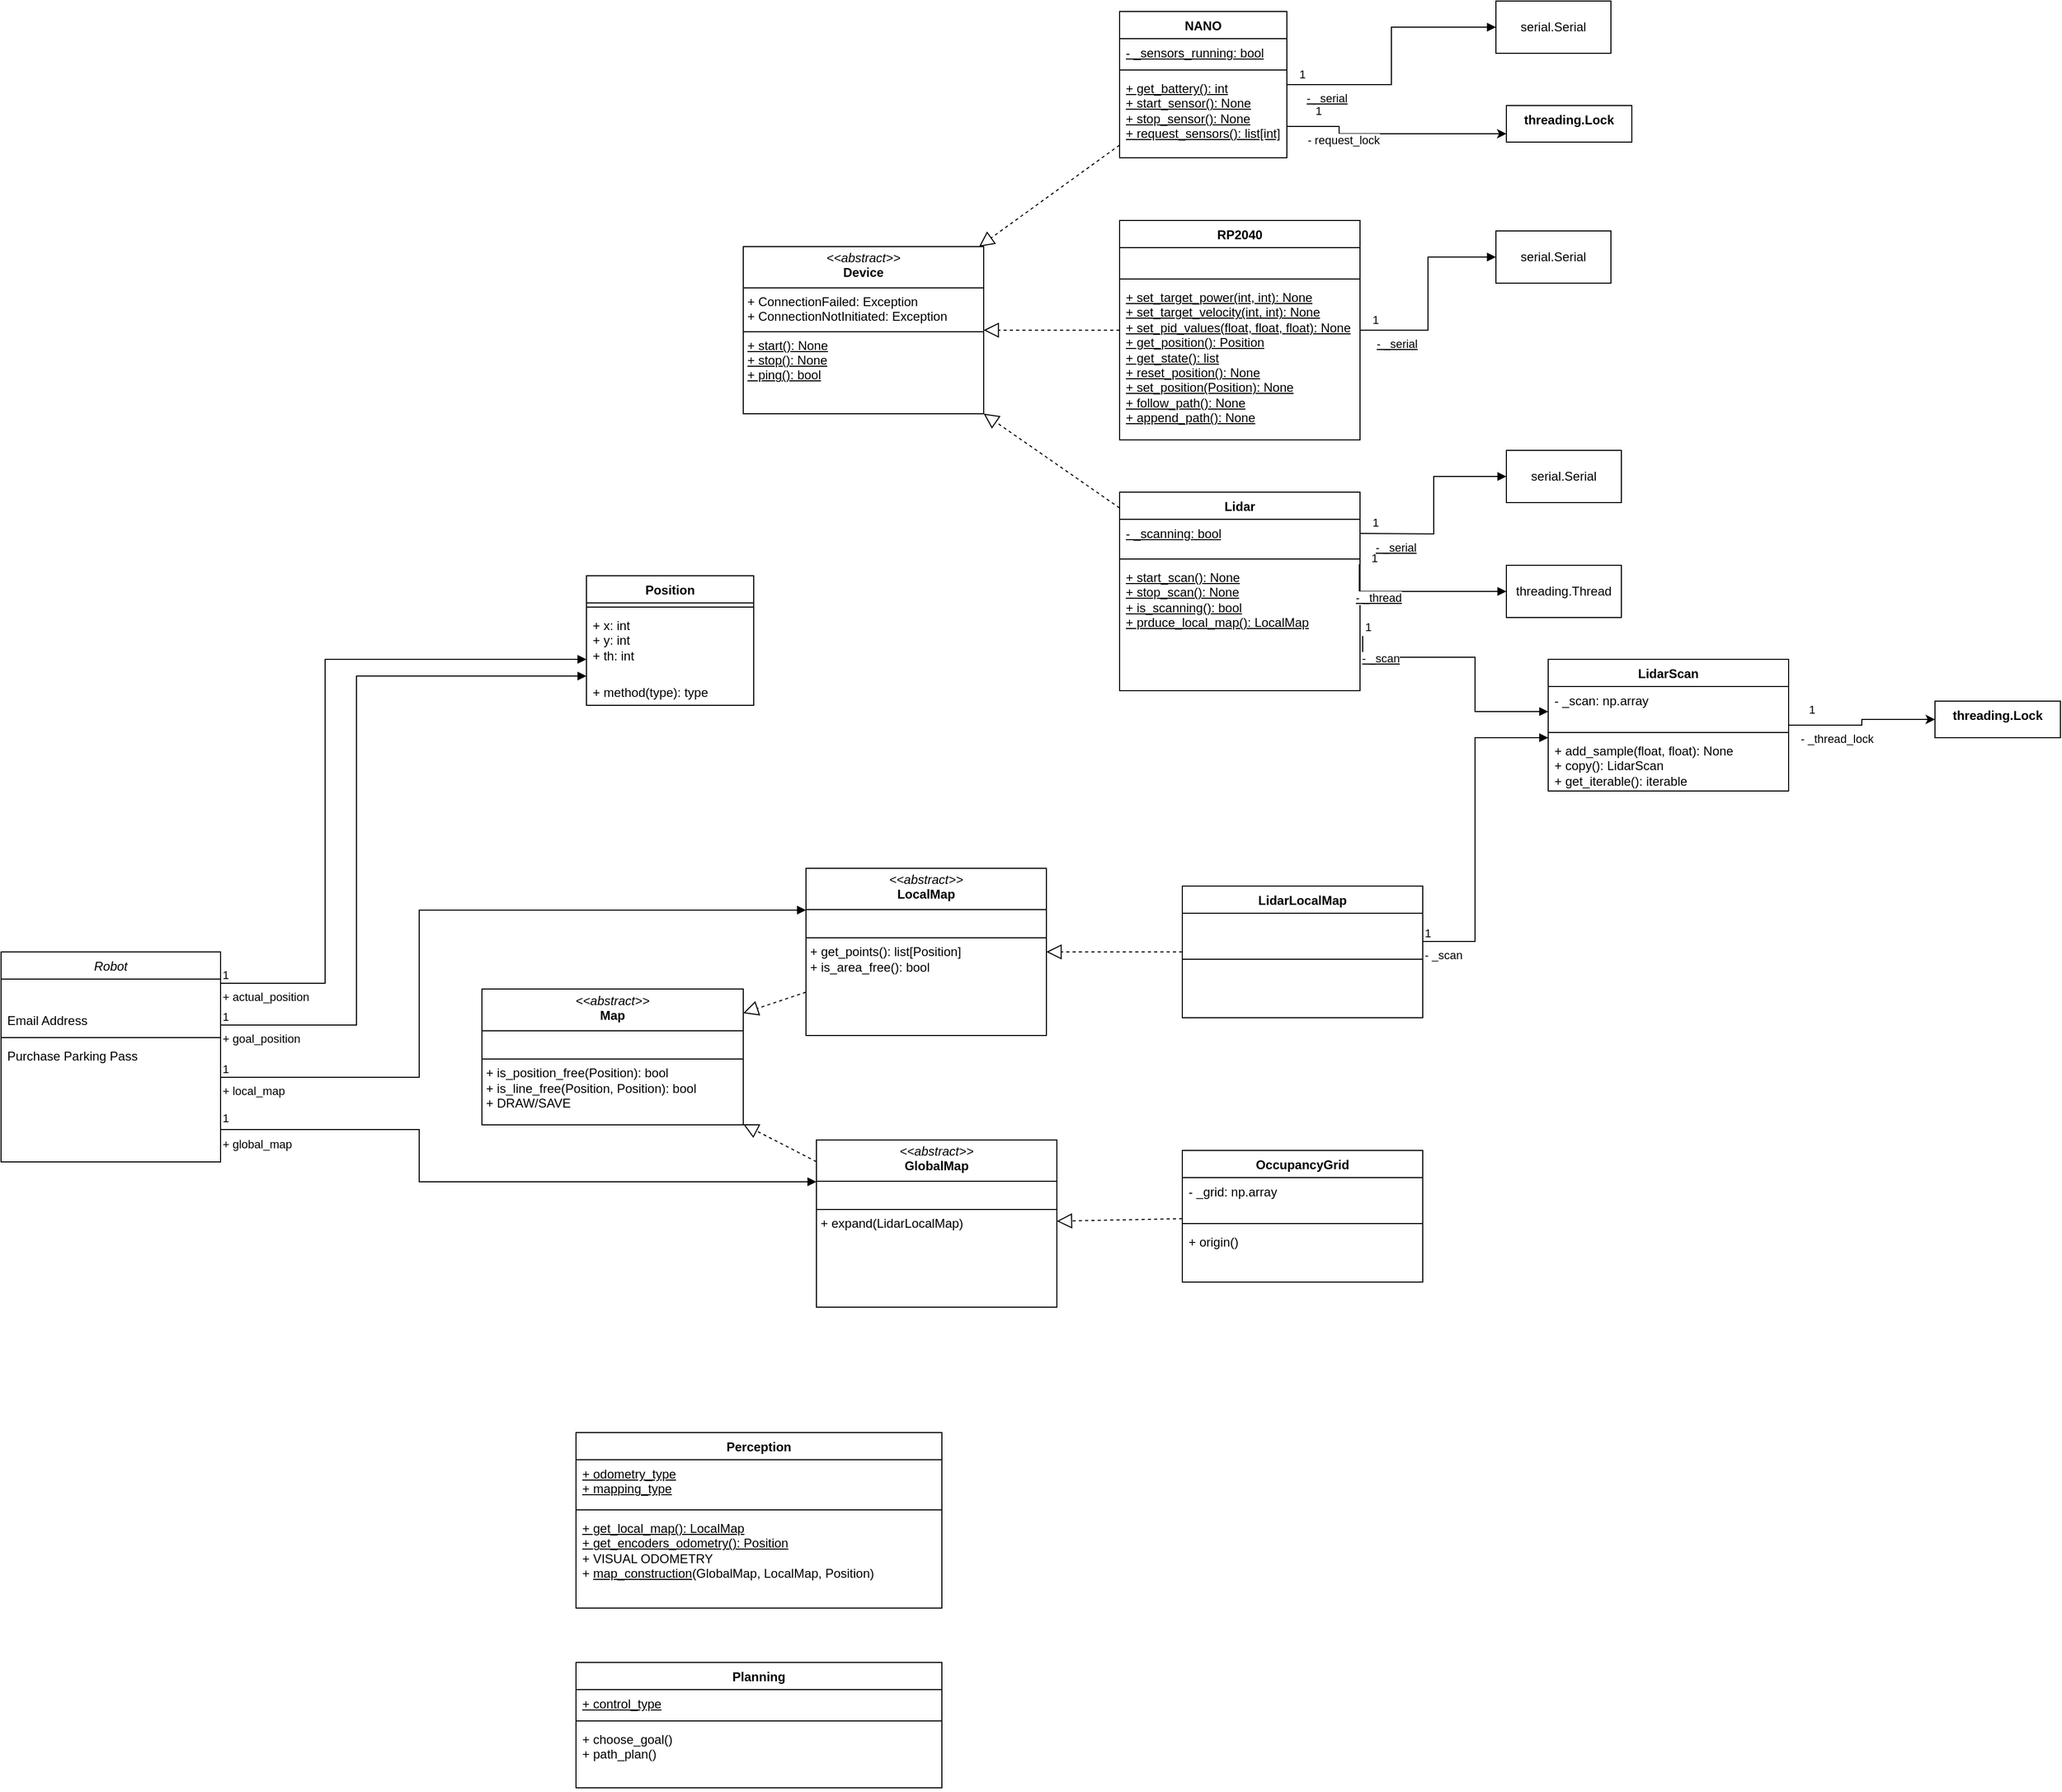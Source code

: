 <mxfile version="25.0.2">
  <diagram id="C5RBs43oDa-KdzZeNtuy" name="Page-1">
    <mxGraphModel dx="1675" dy="843" grid="1" gridSize="10" guides="1" tooltips="1" connect="1" arrows="1" fold="1" page="1" pageScale="1" pageWidth="827" pageHeight="1169" math="0" shadow="0">
      <root>
        <mxCell id="WIyWlLk6GJQsqaUBKTNV-0" />
        <mxCell id="WIyWlLk6GJQsqaUBKTNV-1" parent="WIyWlLk6GJQsqaUBKTNV-0" />
        <mxCell id="zkfFHV4jXpPFQw0GAbJ--0" value="Robot" style="swimlane;fontStyle=2;align=center;verticalAlign=top;childLayout=stackLayout;horizontal=1;startSize=26;horizontalStack=0;resizeParent=1;resizeLast=0;collapsible=1;marginBottom=0;rounded=0;shadow=0;strokeWidth=1;" parent="WIyWlLk6GJQsqaUBKTNV-1" vertex="1">
          <mxGeometry x="-520" y="960" width="210" height="201" as="geometry">
            <mxRectangle x="230" y="140" width="160" height="26" as="alternateBounds" />
          </mxGeometry>
        </mxCell>
        <mxCell id="zkfFHV4jXpPFQw0GAbJ--1" value="&#xa;" style="text;align=left;verticalAlign=top;spacingLeft=4;spacingRight=4;overflow=hidden;rotatable=0;points=[[0,0.5],[1,0.5]];portConstraint=eastwest;fontStyle=4" parent="zkfFHV4jXpPFQw0GAbJ--0" vertex="1">
          <mxGeometry y="26" width="210" height="26" as="geometry" />
        </mxCell>
        <mxCell id="zkfFHV4jXpPFQw0GAbJ--3" value="Email Address" style="text;align=left;verticalAlign=top;spacingLeft=4;spacingRight=4;overflow=hidden;rotatable=0;points=[[0,0.5],[1,0.5]];portConstraint=eastwest;rounded=0;shadow=0;html=0;" parent="zkfFHV4jXpPFQw0GAbJ--0" vertex="1">
          <mxGeometry y="52" width="210" height="26" as="geometry" />
        </mxCell>
        <mxCell id="zkfFHV4jXpPFQw0GAbJ--4" value="" style="line;html=1;strokeWidth=1;align=left;verticalAlign=middle;spacingTop=-1;spacingLeft=3;spacingRight=3;rotatable=0;labelPosition=right;points=[];portConstraint=eastwest;" parent="zkfFHV4jXpPFQw0GAbJ--0" vertex="1">
          <mxGeometry y="78" width="210" height="8" as="geometry" />
        </mxCell>
        <mxCell id="zkfFHV4jXpPFQw0GAbJ--5" value="Purchase Parking Pass" style="text;align=left;verticalAlign=top;spacingLeft=4;spacingRight=4;overflow=hidden;rotatable=0;points=[[0,0.5],[1,0.5]];portConstraint=eastwest;" parent="zkfFHV4jXpPFQw0GAbJ--0" vertex="1">
          <mxGeometry y="86" width="210" height="26" as="geometry" />
        </mxCell>
        <mxCell id="hPrUWKLeaLO6uAsV5Swc-0" value="&lt;div&gt;Lidar&lt;/div&gt;&lt;div&gt;&lt;br&gt;&lt;/div&gt;" style="swimlane;fontStyle=1;align=center;verticalAlign=top;childLayout=stackLayout;horizontal=1;startSize=26;horizontalStack=0;resizeParent=1;resizeParentMax=0;resizeLast=0;collapsible=1;marginBottom=0;whiteSpace=wrap;html=1;" parent="WIyWlLk6GJQsqaUBKTNV-1" vertex="1">
          <mxGeometry x="550" y="520" width="230" height="190" as="geometry" />
        </mxCell>
        <mxCell id="hPrUWKLeaLO6uAsV5Swc-1" value="&lt;div&gt;&lt;u&gt;- _scanning: bool&lt;/u&gt;&lt;/div&gt;" style="text;strokeColor=none;fillColor=none;align=left;verticalAlign=top;spacingLeft=4;spacingRight=4;overflow=hidden;rotatable=0;points=[[0,0.5],[1,0.5]];portConstraint=eastwest;whiteSpace=wrap;html=1;" parent="hPrUWKLeaLO6uAsV5Swc-0" vertex="1">
          <mxGeometry y="26" width="230" height="34" as="geometry" />
        </mxCell>
        <mxCell id="hPrUWKLeaLO6uAsV5Swc-2" value="" style="line;strokeWidth=1;fillColor=none;align=left;verticalAlign=middle;spacingTop=-1;spacingLeft=3;spacingRight=3;rotatable=0;labelPosition=right;points=[];portConstraint=eastwest;strokeColor=inherit;" parent="hPrUWKLeaLO6uAsV5Swc-0" vertex="1">
          <mxGeometry y="60" width="230" height="8" as="geometry" />
        </mxCell>
        <mxCell id="hPrUWKLeaLO6uAsV5Swc-3" value="&lt;div&gt;+ start_scan(): None&lt;/div&gt;&lt;div&gt;+ stop_scan(): None&lt;/div&gt;&lt;div&gt;+ is_scanning(): bool&lt;/div&gt;&lt;div&gt;+ prduce_local_map(): LocalMap&lt;/div&gt;" style="text;strokeColor=none;fillColor=none;align=left;verticalAlign=top;spacingLeft=4;spacingRight=4;overflow=hidden;rotatable=0;points=[[0,0.5],[1,0.5]];portConstraint=eastwest;whiteSpace=wrap;html=1;fontStyle=4" parent="hPrUWKLeaLO6uAsV5Swc-0" vertex="1">
          <mxGeometry y="68" width="230" height="122" as="geometry" />
        </mxCell>
        <mxCell id="7IlYcsxSYX4sqOh2F5LM-17" value="" style="edgeStyle=orthogonalEdgeStyle;rounded=0;orthogonalLoop=1;jettySize=auto;html=1;" parent="WIyWlLk6GJQsqaUBKTNV-1" source="7IlYcsxSYX4sqOh2F5LM-23" target="7IlYcsxSYX4sqOh2F5LM-16" edge="1">
          <mxGeometry relative="1" as="geometry">
            <mxPoint x="1190" y="730" as="sourcePoint" />
          </mxGeometry>
        </mxCell>
        <mxCell id="7IlYcsxSYX4sqOh2F5LM-18" value="- _thread_lock" style="edgeLabel;html=1;align=center;verticalAlign=middle;resizable=0;points=[];" parent="7IlYcsxSYX4sqOh2F5LM-17" vertex="1" connectable="0">
          <mxGeometry x="-0.792" y="-3" relative="1" as="geometry">
            <mxPoint x="31" y="10" as="offset" />
          </mxGeometry>
        </mxCell>
        <mxCell id="7IlYcsxSYX4sqOh2F5LM-19" value="1" style="edgeLabel;html=1;align=center;verticalAlign=middle;resizable=0;points=[];" parent="7IlYcsxSYX4sqOh2F5LM-17" vertex="1" connectable="0">
          <mxGeometry x="-0.792" y="-3" relative="1" as="geometry">
            <mxPoint x="7" y="-18" as="offset" />
          </mxGeometry>
        </mxCell>
        <mxCell id="7IlYcsxSYX4sqOh2F5LM-0" value="threading.Thread" style="html=1;whiteSpace=wrap;" parent="WIyWlLk6GJQsqaUBKTNV-1" vertex="1">
          <mxGeometry x="920" y="590" width="110" height="50" as="geometry" />
        </mxCell>
        <mxCell id="7IlYcsxSYX4sqOh2F5LM-4" value="&lt;u&gt;- _thread&lt;/u&gt;" style="endArrow=block;endFill=1;html=1;edgeStyle=orthogonalEdgeStyle;align=left;verticalAlign=top;rounded=0;exitX=0.997;exitY=0.008;exitDx=0;exitDy=0;exitPerimeter=0;" parent="WIyWlLk6GJQsqaUBKTNV-1" source="hPrUWKLeaLO6uAsV5Swc-3" target="7IlYcsxSYX4sqOh2F5LM-0" edge="1">
          <mxGeometry x="-0.771" y="-5" relative="1" as="geometry">
            <mxPoint x="780" y="610" as="sourcePoint" />
            <mxPoint x="940" y="610" as="targetPoint" />
            <Array as="points">
              <mxPoint x="779" y="615" />
            </Array>
            <mxPoint as="offset" />
          </mxGeometry>
        </mxCell>
        <mxCell id="7IlYcsxSYX4sqOh2F5LM-5" value="1" style="edgeLabel;resizable=0;html=1;align=left;verticalAlign=bottom;" parent="7IlYcsxSYX4sqOh2F5LM-4" connectable="0" vertex="1">
          <mxGeometry x="-1" relative="1" as="geometry">
            <mxPoint x="10" y="3" as="offset" />
          </mxGeometry>
        </mxCell>
        <mxCell id="7IlYcsxSYX4sqOh2F5LM-6" value="&lt;u&gt;- _scan&lt;/u&gt;" style="endArrow=block;endFill=1;html=1;edgeStyle=orthogonalEdgeStyle;align=left;verticalAlign=top;rounded=0;exitX=1.011;exitY=0.571;exitDx=0;exitDy=0;exitPerimeter=0;" parent="WIyWlLk6GJQsqaUBKTNV-1" source="hPrUWKLeaLO6uAsV5Swc-3" target="7IlYcsxSYX4sqOh2F5LM-23" edge="1">
          <mxGeometry x="-0.935" y="-3" relative="1" as="geometry">
            <mxPoint x="800" y="730" as="sourcePoint" />
            <mxPoint x="960" y="730" as="targetPoint" />
            <Array as="points">
              <mxPoint x="890" y="678" />
              <mxPoint x="890" y="730" />
            </Array>
            <mxPoint as="offset" />
          </mxGeometry>
        </mxCell>
        <mxCell id="7IlYcsxSYX4sqOh2F5LM-7" value="1" style="edgeLabel;resizable=0;html=1;align=left;verticalAlign=bottom;" parent="7IlYcsxSYX4sqOh2F5LM-6" connectable="0" vertex="1">
          <mxGeometry x="-1" relative="1" as="geometry" />
        </mxCell>
        <mxCell id="7IlYcsxSYX4sqOh2F5LM-8" value="&lt;p style=&quot;margin:0px;margin-top:4px;text-align:center;&quot;&gt;&lt;i&gt;&amp;lt;&amp;lt;abstract&amp;gt;&amp;gt;&lt;/i&gt;&lt;br&gt;&lt;b&gt;LocalMap&lt;/b&gt;&lt;/p&gt;&lt;hr size=&quot;1&quot; style=&quot;border-style:solid;&quot;&gt;&lt;p style=&quot;margin:0px;margin-left:4px;&quot;&gt;&lt;br&gt;&lt;/p&gt;&lt;hr size=&quot;1&quot; style=&quot;border-style:solid;&quot;&gt;&lt;p style=&quot;margin:0px;margin-left:4px;&quot;&gt;&lt;span style=&quot;background-color: initial;&quot;&gt;+ get_points(): list[Position]&lt;/span&gt;&lt;br&gt;&lt;/p&gt;&lt;p style=&quot;margin:0px;margin-left:4px;&quot;&gt;+ is_area_free(): bool&lt;span style=&quot;background-color: initial;&quot;&gt;&amp;nbsp;&lt;/span&gt;&lt;/p&gt;&lt;p style=&quot;margin:0px;margin-left:4px;&quot;&gt;&lt;br&gt;&lt;/p&gt;" style="verticalAlign=top;align=left;overflow=fill;html=1;whiteSpace=wrap;" parent="WIyWlLk6GJQsqaUBKTNV-1" vertex="1">
          <mxGeometry x="250" y="880" width="230" height="160" as="geometry" />
        </mxCell>
        <mxCell id="7IlYcsxSYX4sqOh2F5LM-9" value="serial.Serial" style="html=1;whiteSpace=wrap;" parent="WIyWlLk6GJQsqaUBKTNV-1" vertex="1">
          <mxGeometry x="920" y="480" width="110" height="50" as="geometry" />
        </mxCell>
        <mxCell id="7IlYcsxSYX4sqOh2F5LM-10" value="&lt;u&gt;- _serial&lt;/u&gt;" style="endArrow=block;endFill=1;html=1;edgeStyle=orthogonalEdgeStyle;align=left;verticalAlign=top;rounded=0;entryX=0;entryY=0.5;entryDx=0;entryDy=0;" parent="WIyWlLk6GJQsqaUBKTNV-1" target="7IlYcsxSYX4sqOh2F5LM-9" edge="1">
          <mxGeometry x="-0.866" relative="1" as="geometry">
            <mxPoint x="780" y="559.48" as="sourcePoint" />
            <mxPoint x="920" y="544.48" as="targetPoint" />
            <mxPoint as="offset" />
          </mxGeometry>
        </mxCell>
        <mxCell id="7IlYcsxSYX4sqOh2F5LM-11" value="1" style="edgeLabel;resizable=0;html=1;align=left;verticalAlign=bottom;" parent="7IlYcsxSYX4sqOh2F5LM-10" connectable="0" vertex="1">
          <mxGeometry x="-1" relative="1" as="geometry">
            <mxPoint x="10" y="-2" as="offset" />
          </mxGeometry>
        </mxCell>
        <mxCell id="7IlYcsxSYX4sqOh2F5LM-12" value="- _scan" style="endArrow=block;endFill=1;html=1;edgeStyle=orthogonalEdgeStyle;align=left;verticalAlign=top;rounded=0;" parent="WIyWlLk6GJQsqaUBKTNV-1" source="7IlYcsxSYX4sqOh2F5LM-28" target="7IlYcsxSYX4sqOh2F5LM-23" edge="1">
          <mxGeometry x="-1" relative="1" as="geometry">
            <mxPoint x="840" y="950.0" as="sourcePoint" />
            <mxPoint x="960" y="755" as="targetPoint" />
            <Array as="points">
              <mxPoint x="890" y="950" />
              <mxPoint x="890" y="755" />
            </Array>
          </mxGeometry>
        </mxCell>
        <mxCell id="7IlYcsxSYX4sqOh2F5LM-13" value="1" style="edgeLabel;resizable=0;html=1;align=left;verticalAlign=bottom;" parent="7IlYcsxSYX4sqOh2F5LM-12" connectable="0" vertex="1">
          <mxGeometry x="-1" relative="1" as="geometry" />
        </mxCell>
        <mxCell id="7IlYcsxSYX4sqOh2F5LM-15" value="" style="endArrow=block;dashed=1;endFill=0;endSize=12;html=1;rounded=0;" parent="WIyWlLk6GJQsqaUBKTNV-1" source="7IlYcsxSYX4sqOh2F5LM-28" target="7IlYcsxSYX4sqOh2F5LM-8" edge="1">
          <mxGeometry width="160" relative="1" as="geometry">
            <mxPoint x="610" y="965" as="sourcePoint" />
            <mxPoint x="520" y="960" as="targetPoint" />
          </mxGeometry>
        </mxCell>
        <mxCell id="7IlYcsxSYX4sqOh2F5LM-16" value="threading.Lock" style="whiteSpace=wrap;html=1;verticalAlign=top;fontStyle=1;startSize=26;" parent="WIyWlLk6GJQsqaUBKTNV-1" vertex="1">
          <mxGeometry x="1330" y="720" width="120" height="35" as="geometry" />
        </mxCell>
        <mxCell id="7IlYcsxSYX4sqOh2F5LM-23" value="&lt;div&gt;Lidar&lt;span style=&quot;background-color: initial;&quot;&gt;Scan&lt;/span&gt;&lt;/div&gt;" style="swimlane;fontStyle=1;align=center;verticalAlign=top;childLayout=stackLayout;horizontal=1;startSize=26;horizontalStack=0;resizeParent=1;resizeParentMax=0;resizeLast=0;collapsible=1;marginBottom=0;whiteSpace=wrap;html=1;" parent="WIyWlLk6GJQsqaUBKTNV-1" vertex="1">
          <mxGeometry x="960" y="680" width="230" height="126" as="geometry" />
        </mxCell>
        <mxCell id="7IlYcsxSYX4sqOh2F5LM-24" value="&lt;div&gt;- _scan: np.array&lt;/div&gt;" style="text;strokeColor=none;fillColor=none;align=left;verticalAlign=top;spacingLeft=4;spacingRight=4;overflow=hidden;rotatable=0;points=[[0,0.5],[1,0.5]];portConstraint=eastwest;whiteSpace=wrap;html=1;" parent="7IlYcsxSYX4sqOh2F5LM-23" vertex="1">
          <mxGeometry y="26" width="230" height="40" as="geometry" />
        </mxCell>
        <mxCell id="7IlYcsxSYX4sqOh2F5LM-25" value="" style="line;strokeWidth=1;fillColor=none;align=left;verticalAlign=middle;spacingTop=-1;spacingLeft=3;spacingRight=3;rotatable=0;labelPosition=right;points=[];portConstraint=eastwest;strokeColor=inherit;" parent="7IlYcsxSYX4sqOh2F5LM-23" vertex="1">
          <mxGeometry y="66" width="230" height="8" as="geometry" />
        </mxCell>
        <mxCell id="7IlYcsxSYX4sqOh2F5LM-26" value="+ add_sample(float, float): None&lt;div&gt;+ copy(): LidarScan&lt;/div&gt;&lt;div&gt;+ get_iterable(): iterable&lt;/div&gt;" style="text;strokeColor=none;fillColor=none;align=left;verticalAlign=top;spacingLeft=4;spacingRight=4;overflow=hidden;rotatable=0;points=[[0,0.5],[1,0.5]];portConstraint=eastwest;whiteSpace=wrap;html=1;fontStyle=0" parent="7IlYcsxSYX4sqOh2F5LM-23" vertex="1">
          <mxGeometry y="74" width="230" height="52" as="geometry" />
        </mxCell>
        <mxCell id="7IlYcsxSYX4sqOh2F5LM-28" value="&lt;div&gt;LidarLocalMap&lt;/div&gt;" style="swimlane;fontStyle=1;align=center;verticalAlign=top;childLayout=stackLayout;horizontal=1;startSize=26;horizontalStack=0;resizeParent=1;resizeParentMax=0;resizeLast=0;collapsible=1;marginBottom=0;whiteSpace=wrap;html=1;" parent="WIyWlLk6GJQsqaUBKTNV-1" vertex="1">
          <mxGeometry x="610" y="897" width="230" height="126" as="geometry" />
        </mxCell>
        <mxCell id="7IlYcsxSYX4sqOh2F5LM-29" value="&lt;div&gt;&amp;nbsp;&amp;nbsp;&lt;/div&gt;" style="text;strokeColor=none;fillColor=none;align=left;verticalAlign=top;spacingLeft=4;spacingRight=4;overflow=hidden;rotatable=0;points=[[0,0.5],[1,0.5]];portConstraint=eastwest;whiteSpace=wrap;html=1;" parent="7IlYcsxSYX4sqOh2F5LM-28" vertex="1">
          <mxGeometry y="26" width="230" height="40" as="geometry" />
        </mxCell>
        <mxCell id="7IlYcsxSYX4sqOh2F5LM-30" value="" style="line;strokeWidth=1;fillColor=none;align=left;verticalAlign=middle;spacingTop=-1;spacingLeft=3;spacingRight=3;rotatable=0;labelPosition=right;points=[];portConstraint=eastwest;strokeColor=inherit;" parent="7IlYcsxSYX4sqOh2F5LM-28" vertex="1">
          <mxGeometry y="66" width="230" height="8" as="geometry" />
        </mxCell>
        <mxCell id="7IlYcsxSYX4sqOh2F5LM-31" value="&amp;nbsp;&amp;nbsp;" style="text;strokeColor=none;fillColor=none;align=left;verticalAlign=top;spacingLeft=4;spacingRight=4;overflow=hidden;rotatable=0;points=[[0,0.5],[1,0.5]];portConstraint=eastwest;whiteSpace=wrap;html=1;fontStyle=0" parent="7IlYcsxSYX4sqOh2F5LM-28" vertex="1">
          <mxGeometry y="74" width="230" height="52" as="geometry" />
        </mxCell>
        <mxCell id="7IlYcsxSYX4sqOh2F5LM-32" value="&lt;div&gt;OccupancyGrid&lt;/div&gt;" style="swimlane;fontStyle=1;align=center;verticalAlign=top;childLayout=stackLayout;horizontal=1;startSize=26;horizontalStack=0;resizeParent=1;resizeParentMax=0;resizeLast=0;collapsible=1;marginBottom=0;whiteSpace=wrap;html=1;" parent="WIyWlLk6GJQsqaUBKTNV-1" vertex="1">
          <mxGeometry x="610" y="1150" width="230" height="126" as="geometry" />
        </mxCell>
        <mxCell id="7IlYcsxSYX4sqOh2F5LM-33" value="&lt;div&gt;- _grid: np.array&lt;/div&gt;&lt;div&gt;&lt;br&gt;&lt;/div&gt;" style="text;strokeColor=none;fillColor=none;align=left;verticalAlign=top;spacingLeft=4;spacingRight=4;overflow=hidden;rotatable=0;points=[[0,0.5],[1,0.5]];portConstraint=eastwest;whiteSpace=wrap;html=1;" parent="7IlYcsxSYX4sqOh2F5LM-32" vertex="1">
          <mxGeometry y="26" width="230" height="40" as="geometry" />
        </mxCell>
        <mxCell id="7IlYcsxSYX4sqOh2F5LM-34" value="" style="line;strokeWidth=1;fillColor=none;align=left;verticalAlign=middle;spacingTop=-1;spacingLeft=3;spacingRight=3;rotatable=0;labelPosition=right;points=[];portConstraint=eastwest;strokeColor=inherit;" parent="7IlYcsxSYX4sqOh2F5LM-32" vertex="1">
          <mxGeometry y="66" width="230" height="8" as="geometry" />
        </mxCell>
        <mxCell id="7IlYcsxSYX4sqOh2F5LM-35" value="+ origin()&lt;div&gt;&lt;br&gt;&lt;/div&gt;" style="text;strokeColor=none;fillColor=none;align=left;verticalAlign=top;spacingLeft=4;spacingRight=4;overflow=hidden;rotatable=0;points=[[0,0.5],[1,0.5]];portConstraint=eastwest;whiteSpace=wrap;html=1;fontStyle=0" parent="7IlYcsxSYX4sqOh2F5LM-32" vertex="1">
          <mxGeometry y="74" width="230" height="52" as="geometry" />
        </mxCell>
        <mxCell id="7IlYcsxSYX4sqOh2F5LM-36" value="&lt;p style=&quot;margin:0px;margin-top:4px;text-align:center;&quot;&gt;&lt;i&gt;&amp;lt;&amp;lt;abstract&amp;gt;&amp;gt;&lt;/i&gt;&lt;br&gt;&lt;b&gt;GlobalMap&lt;/b&gt;&lt;/p&gt;&lt;hr size=&quot;1&quot; style=&quot;border-style:solid;&quot;&gt;&lt;p style=&quot;margin:0px;margin-left:4px;&quot;&gt;&lt;br&gt;&lt;/p&gt;&lt;hr size=&quot;1&quot; style=&quot;border-style:solid;&quot;&gt;&lt;p style=&quot;margin:0px;margin-left:4px;&quot;&gt;+ expand(LidarLocalMap)&lt;/p&gt;&lt;p style=&quot;margin:0px;margin-left:4px;&quot;&gt;&lt;br&gt;&lt;/p&gt;" style="verticalAlign=top;align=left;overflow=fill;html=1;whiteSpace=wrap;" parent="WIyWlLk6GJQsqaUBKTNV-1" vertex="1">
          <mxGeometry x="260" y="1140" width="230" height="160" as="geometry" />
        </mxCell>
        <mxCell id="7IlYcsxSYX4sqOh2F5LM-37" value="" style="endArrow=block;dashed=1;endFill=0;endSize=12;html=1;rounded=0;" parent="WIyWlLk6GJQsqaUBKTNV-1" source="7IlYcsxSYX4sqOh2F5LM-32" target="7IlYcsxSYX4sqOh2F5LM-36" edge="1">
          <mxGeometry width="160" relative="1" as="geometry">
            <mxPoint x="620" y="1219.57" as="sourcePoint" />
            <mxPoint x="530" y="1217.403" as="targetPoint" />
          </mxGeometry>
        </mxCell>
        <mxCell id="7IlYcsxSYX4sqOh2F5LM-38" value="&lt;p style=&quot;margin:0px;margin-top:4px;text-align:center;&quot;&gt;&lt;i&gt;&amp;lt;&amp;lt;abstract&amp;gt;&amp;gt;&lt;/i&gt;&lt;br&gt;&lt;b&gt;Map&lt;/b&gt;&lt;/p&gt;&lt;hr size=&quot;1&quot; style=&quot;border-style:solid;&quot;&gt;&lt;p style=&quot;margin:0px;margin-left:4px;&quot;&gt;&lt;br&gt;&lt;/p&gt;&lt;hr size=&quot;1&quot; style=&quot;border-style:solid;&quot;&gt;&lt;p style=&quot;margin:0px;margin-left:4px;&quot;&gt;+ is_position_free(Position): bool&lt;br&gt;+ is_line_free(Position, Position): bool&lt;/p&gt;&lt;p style=&quot;margin:0px;margin-left:4px;&quot;&gt;+ DRAW/SAVE&amp;nbsp;&lt;/p&gt;&lt;p style=&quot;margin:0px;margin-left:4px;&quot;&gt;&lt;br&gt;&lt;/p&gt;" style="verticalAlign=top;align=left;overflow=fill;html=1;whiteSpace=wrap;" parent="WIyWlLk6GJQsqaUBKTNV-1" vertex="1">
          <mxGeometry x="-60" y="995.5" width="250" height="130" as="geometry" />
        </mxCell>
        <mxCell id="7IlYcsxSYX4sqOh2F5LM-39" value="" style="endArrow=block;dashed=1;endFill=0;endSize=12;html=1;rounded=0;" parent="WIyWlLk6GJQsqaUBKTNV-1" source="7IlYcsxSYX4sqOh2F5LM-8" target="7IlYcsxSYX4sqOh2F5LM-38" edge="1">
          <mxGeometry width="160" relative="1" as="geometry">
            <mxPoint x="280" y="1080" as="sourcePoint" />
            <mxPoint x="190" y="1080" as="targetPoint" />
          </mxGeometry>
        </mxCell>
        <mxCell id="7IlYcsxSYX4sqOh2F5LM-40" value="" style="endArrow=block;dashed=1;endFill=0;endSize=12;html=1;rounded=0;" parent="WIyWlLk6GJQsqaUBKTNV-1" source="7IlYcsxSYX4sqOh2F5LM-36" target="7IlYcsxSYX4sqOh2F5LM-38" edge="1">
          <mxGeometry width="160" relative="1" as="geometry">
            <mxPoint x="300" y="1110" as="sourcePoint" />
            <mxPoint x="210" y="1110" as="targetPoint" />
          </mxGeometry>
        </mxCell>
        <mxCell id="7IlYcsxSYX4sqOh2F5LM-41" value="NANO" style="swimlane;fontStyle=1;align=center;verticalAlign=top;childLayout=stackLayout;horizontal=1;startSize=26;horizontalStack=0;resizeParent=1;resizeParentMax=0;resizeLast=0;collapsible=1;marginBottom=0;whiteSpace=wrap;html=1;" parent="WIyWlLk6GJQsqaUBKTNV-1" vertex="1">
          <mxGeometry x="550" y="60" width="160" height="140" as="geometry" />
        </mxCell>
        <mxCell id="7IlYcsxSYX4sqOh2F5LM-42" value="- _sensors_running: bool" style="text;strokeColor=none;fillColor=none;align=left;verticalAlign=top;spacingLeft=4;spacingRight=4;overflow=hidden;rotatable=0;points=[[0,0.5],[1,0.5]];portConstraint=eastwest;whiteSpace=wrap;html=1;fontStyle=4" parent="7IlYcsxSYX4sqOh2F5LM-41" vertex="1">
          <mxGeometry y="26" width="160" height="26" as="geometry" />
        </mxCell>
        <mxCell id="7IlYcsxSYX4sqOh2F5LM-43" value="" style="line;strokeWidth=1;fillColor=none;align=left;verticalAlign=middle;spacingTop=-1;spacingLeft=3;spacingRight=3;rotatable=0;labelPosition=right;points=[];portConstraint=eastwest;strokeColor=inherit;" parent="7IlYcsxSYX4sqOh2F5LM-41" vertex="1">
          <mxGeometry y="52" width="160" height="8" as="geometry" />
        </mxCell>
        <mxCell id="7IlYcsxSYX4sqOh2F5LM-44" value="&lt;u&gt;+ get_battery(): int&lt;/u&gt;&lt;div&gt;&lt;u&gt;+ start_sensor(): None&lt;/u&gt;&lt;/div&gt;&lt;div&gt;&lt;u&gt;+ stop_sensor(): None&lt;/u&gt;&lt;/div&gt;&lt;div&gt;&lt;u&gt;+ request_sensors(): list[int]&lt;/u&gt;&lt;/div&gt;&lt;div&gt;&lt;u&gt;&lt;br&gt;&lt;/u&gt;&lt;/div&gt;" style="text;strokeColor=none;fillColor=none;align=left;verticalAlign=top;spacingLeft=4;spacingRight=4;overflow=hidden;rotatable=0;points=[[0,0.5],[1,0.5]];portConstraint=eastwest;whiteSpace=wrap;html=1;" parent="7IlYcsxSYX4sqOh2F5LM-41" vertex="1">
          <mxGeometry y="60" width="160" height="80" as="geometry" />
        </mxCell>
        <mxCell id="7IlYcsxSYX4sqOh2F5LM-45" value="&lt;p style=&quot;margin:0px;margin-top:4px;text-align:center;&quot;&gt;&lt;i&gt;&amp;lt;&amp;lt;abstract&amp;gt;&amp;gt;&lt;/i&gt;&lt;br&gt;&lt;b&gt;Device&lt;/b&gt;&lt;/p&gt;&lt;hr size=&quot;1&quot; style=&quot;border-style:solid;&quot;&gt;&lt;p style=&quot;margin:0px;margin-left:4px;&quot;&gt;+ ConnectionFailed: Exception&lt;/p&gt;&lt;p style=&quot;margin:0px;margin-left:4px;&quot;&gt;+ ConnectionNotInitiated: Exception&lt;/p&gt;&lt;hr size=&quot;1&quot; style=&quot;border-style:solid;&quot;&gt;&lt;p style=&quot;margin:0px;margin-left:4px;&quot;&gt;&lt;u&gt;+ start(): None&lt;/u&gt;&lt;/p&gt;&lt;p style=&quot;margin:0px;margin-left:4px;&quot;&gt;&lt;u&gt;+ stop(): None&lt;/u&gt;&lt;/p&gt;&lt;p style=&quot;margin:0px;margin-left:4px;&quot;&gt;&lt;u&gt;+ ping(): bool&lt;/u&gt;&lt;/p&gt;" style="verticalAlign=top;align=left;overflow=fill;html=1;whiteSpace=wrap;" parent="WIyWlLk6GJQsqaUBKTNV-1" vertex="1">
          <mxGeometry x="190" y="285" width="230" height="160" as="geometry" />
        </mxCell>
        <mxCell id="7IlYcsxSYX4sqOh2F5LM-46" value="" style="endArrow=block;dashed=1;endFill=0;endSize=12;html=1;rounded=0;" parent="WIyWlLk6GJQsqaUBKTNV-1" source="hPrUWKLeaLO6uAsV5Swc-0" target="7IlYcsxSYX4sqOh2F5LM-45" edge="1">
          <mxGeometry width="160" relative="1" as="geometry">
            <mxPoint x="530" y="638.82" as="sourcePoint" />
            <mxPoint x="400" y="638.82" as="targetPoint" />
          </mxGeometry>
        </mxCell>
        <mxCell id="7IlYcsxSYX4sqOh2F5LM-47" value="" style="endArrow=block;dashed=1;endFill=0;endSize=12;html=1;rounded=0;" parent="WIyWlLk6GJQsqaUBKTNV-1" source="7IlYcsxSYX4sqOh2F5LM-41" target="7IlYcsxSYX4sqOh2F5LM-45" edge="1">
          <mxGeometry width="160" relative="1" as="geometry">
            <mxPoint x="510" y="357" as="sourcePoint" />
            <mxPoint x="400" y="320" as="targetPoint" />
          </mxGeometry>
        </mxCell>
        <mxCell id="7IlYcsxSYX4sqOh2F5LM-48" value="serial.Serial" style="html=1;whiteSpace=wrap;" parent="WIyWlLk6GJQsqaUBKTNV-1" vertex="1">
          <mxGeometry x="910" y="50" width="110" height="50" as="geometry" />
        </mxCell>
        <mxCell id="7IlYcsxSYX4sqOh2F5LM-49" value="&lt;u&gt;- _serial&lt;/u&gt;" style="endArrow=block;endFill=1;html=1;edgeStyle=orthogonalEdgeStyle;align=left;verticalAlign=top;rounded=0;" parent="WIyWlLk6GJQsqaUBKTNV-1" source="7IlYcsxSYX4sqOh2F5LM-41" target="7IlYcsxSYX4sqOh2F5LM-48" edge="1">
          <mxGeometry x="-0.866" relative="1" as="geometry">
            <mxPoint x="700" y="154.48" as="sourcePoint" />
            <mxPoint x="840" y="100" as="targetPoint" />
            <mxPoint as="offset" />
          </mxGeometry>
        </mxCell>
        <mxCell id="7IlYcsxSYX4sqOh2F5LM-50" value="1" style="edgeLabel;resizable=0;html=1;align=left;verticalAlign=bottom;" parent="7IlYcsxSYX4sqOh2F5LM-49" connectable="0" vertex="1">
          <mxGeometry x="-1" relative="1" as="geometry">
            <mxPoint x="10" y="-2" as="offset" />
          </mxGeometry>
        </mxCell>
        <mxCell id="7IlYcsxSYX4sqOh2F5LM-51" value="threading.Lock" style="whiteSpace=wrap;html=1;verticalAlign=top;fontStyle=1;startSize=26;" parent="WIyWlLk6GJQsqaUBKTNV-1" vertex="1">
          <mxGeometry x="920" y="150" width="120" height="35" as="geometry" />
        </mxCell>
        <mxCell id="7IlYcsxSYX4sqOh2F5LM-52" value="" style="edgeStyle=orthogonalEdgeStyle;rounded=0;orthogonalLoop=1;jettySize=auto;html=1;" parent="WIyWlLk6GJQsqaUBKTNV-1" source="7IlYcsxSYX4sqOh2F5LM-41" target="7IlYcsxSYX4sqOh2F5LM-51" edge="1">
          <mxGeometry relative="1" as="geometry">
            <mxPoint x="730" y="216" as="sourcePoint" />
            <mxPoint x="870" y="210" as="targetPoint" />
            <Array as="points">
              <mxPoint x="760" y="170" />
              <mxPoint x="760" y="177" />
            </Array>
          </mxGeometry>
        </mxCell>
        <mxCell id="7IlYcsxSYX4sqOh2F5LM-53" value="- request_lock" style="edgeLabel;html=1;align=center;verticalAlign=middle;resizable=0;points=[];" parent="7IlYcsxSYX4sqOh2F5LM-52" vertex="1" connectable="0">
          <mxGeometry x="-0.792" y="-3" relative="1" as="geometry">
            <mxPoint x="31" y="10" as="offset" />
          </mxGeometry>
        </mxCell>
        <mxCell id="7IlYcsxSYX4sqOh2F5LM-54" value="1" style="edgeLabel;html=1;align=center;verticalAlign=middle;resizable=0;points=[];" parent="7IlYcsxSYX4sqOh2F5LM-52" vertex="1" connectable="0">
          <mxGeometry x="-0.792" y="-3" relative="1" as="geometry">
            <mxPoint x="7" y="-18" as="offset" />
          </mxGeometry>
        </mxCell>
        <mxCell id="7IlYcsxSYX4sqOh2F5LM-55" value="RP2040" style="swimlane;fontStyle=1;align=center;verticalAlign=top;childLayout=stackLayout;horizontal=1;startSize=26;horizontalStack=0;resizeParent=1;resizeParentMax=0;resizeLast=0;collapsible=1;marginBottom=0;whiteSpace=wrap;html=1;" parent="WIyWlLk6GJQsqaUBKTNV-1" vertex="1">
          <mxGeometry x="550" y="260" width="230" height="210" as="geometry" />
        </mxCell>
        <mxCell id="7IlYcsxSYX4sqOh2F5LM-56" value="&amp;nbsp;" style="text;strokeColor=none;fillColor=none;align=left;verticalAlign=top;spacingLeft=4;spacingRight=4;overflow=hidden;rotatable=0;points=[[0,0.5],[1,0.5]];portConstraint=eastwest;whiteSpace=wrap;html=1;" parent="7IlYcsxSYX4sqOh2F5LM-55" vertex="1">
          <mxGeometry y="26" width="230" height="26" as="geometry" />
        </mxCell>
        <mxCell id="7IlYcsxSYX4sqOh2F5LM-57" value="" style="line;strokeWidth=1;fillColor=none;align=left;verticalAlign=middle;spacingTop=-1;spacingLeft=3;spacingRight=3;rotatable=0;labelPosition=right;points=[];portConstraint=eastwest;strokeColor=inherit;" parent="7IlYcsxSYX4sqOh2F5LM-55" vertex="1">
          <mxGeometry y="52" width="230" height="8" as="geometry" />
        </mxCell>
        <mxCell id="7IlYcsxSYX4sqOh2F5LM-58" value="&lt;div&gt;&lt;u&gt;+ set_target_power(int, int): None&lt;/u&gt;&lt;/div&gt;&lt;div&gt;&lt;u&gt;+ set_target_velocity(int, int): None&lt;/u&gt;&lt;/div&gt;&lt;div&gt;&lt;u&gt;+ set_pid_values(float, float, float): None&lt;/u&gt;&lt;/div&gt;&lt;div&gt;&lt;u&gt;+ get_position(): Position&lt;/u&gt;&lt;/div&gt;&lt;div&gt;&lt;u&gt;+ get_state(): list&lt;/u&gt;&lt;/div&gt;&lt;div&gt;&lt;u&gt;+ reset_position(): None&lt;/u&gt;&lt;/div&gt;&lt;div&gt;&lt;u&gt;+ set_position(Position): None&lt;/u&gt;&lt;/div&gt;&lt;div&gt;&lt;u&gt;+ follow_path(): None&lt;/u&gt;&lt;/div&gt;&lt;div&gt;&lt;u&gt;+ append_path(): None&lt;/u&gt;&lt;/div&gt;" style="text;strokeColor=none;fillColor=none;align=left;verticalAlign=top;spacingLeft=4;spacingRight=4;overflow=hidden;rotatable=0;points=[[0,0.5],[1,0.5]];portConstraint=eastwest;whiteSpace=wrap;html=1;" parent="7IlYcsxSYX4sqOh2F5LM-55" vertex="1">
          <mxGeometry y="60" width="230" height="150" as="geometry" />
        </mxCell>
        <mxCell id="7IlYcsxSYX4sqOh2F5LM-59" value="serial.Serial" style="html=1;whiteSpace=wrap;" parent="WIyWlLk6GJQsqaUBKTNV-1" vertex="1">
          <mxGeometry x="910" y="270" width="110" height="50" as="geometry" />
        </mxCell>
        <mxCell id="7IlYcsxSYX4sqOh2F5LM-60" value="&lt;u&gt;- _serial&lt;/u&gt;" style="endArrow=block;endFill=1;html=1;edgeStyle=orthogonalEdgeStyle;align=left;verticalAlign=top;rounded=0;" parent="WIyWlLk6GJQsqaUBKTNV-1" source="7IlYcsxSYX4sqOh2F5LM-55" target="7IlYcsxSYX4sqOh2F5LM-59" edge="1">
          <mxGeometry x="-0.866" relative="1" as="geometry">
            <mxPoint x="710" y="364.48" as="sourcePoint" />
            <mxPoint x="850" y="310" as="targetPoint" />
            <mxPoint as="offset" />
          </mxGeometry>
        </mxCell>
        <mxCell id="7IlYcsxSYX4sqOh2F5LM-61" value="1" style="edgeLabel;resizable=0;html=1;align=left;verticalAlign=bottom;" parent="7IlYcsxSYX4sqOh2F5LM-60" connectable="0" vertex="1">
          <mxGeometry x="-1" relative="1" as="geometry">
            <mxPoint x="10" y="-2" as="offset" />
          </mxGeometry>
        </mxCell>
        <mxCell id="7IlYcsxSYX4sqOh2F5LM-66" value="" style="endArrow=block;dashed=1;endFill=0;endSize=12;html=1;rounded=0;" parent="WIyWlLk6GJQsqaUBKTNV-1" source="7IlYcsxSYX4sqOh2F5LM-55" target="7IlYcsxSYX4sqOh2F5LM-45" edge="1">
          <mxGeometry width="160" relative="1" as="geometry">
            <mxPoint x="450" y="350" as="sourcePoint" />
            <mxPoint x="330" y="363" as="targetPoint" />
          </mxGeometry>
        </mxCell>
        <mxCell id="9kL38yM7EAHpC1SXWuLj-4" value="+ local_map" style="endArrow=block;endFill=1;html=1;edgeStyle=orthogonalEdgeStyle;align=left;verticalAlign=top;rounded=0;entryX=0;entryY=0.25;entryDx=0;entryDy=0;" parent="WIyWlLk6GJQsqaUBKTNV-1" source="zkfFHV4jXpPFQw0GAbJ--0" target="7IlYcsxSYX4sqOh2F5LM-8" edge="1">
          <mxGeometry x="-1" relative="1" as="geometry">
            <mxPoint x="-260" y="1160" as="sourcePoint" />
            <mxPoint x="-100" y="1160" as="targetPoint" />
            <Array as="points">
              <mxPoint x="-120" y="1080" />
              <mxPoint x="-120" y="920" />
            </Array>
          </mxGeometry>
        </mxCell>
        <mxCell id="9kL38yM7EAHpC1SXWuLj-5" value="1" style="edgeLabel;resizable=0;html=1;align=left;verticalAlign=bottom;" parent="9kL38yM7EAHpC1SXWuLj-4" connectable="0" vertex="1">
          <mxGeometry x="-1" relative="1" as="geometry" />
        </mxCell>
        <mxCell id="9kL38yM7EAHpC1SXWuLj-6" value="+ global_map" style="endArrow=block;endFill=1;html=1;edgeStyle=orthogonalEdgeStyle;align=left;verticalAlign=top;rounded=0;entryX=0;entryY=0.25;entryDx=0;entryDy=0;" parent="WIyWlLk6GJQsqaUBKTNV-1" target="7IlYcsxSYX4sqOh2F5LM-36" edge="1">
          <mxGeometry x="-0.971" relative="1" as="geometry">
            <mxPoint x="-310" y="1140.001" as="sourcePoint" />
            <mxPoint x="260" y="1240.001" as="targetPoint" />
            <Array as="points">
              <mxPoint x="-310" y="1130" />
              <mxPoint x="-120" y="1130" />
              <mxPoint x="-120" y="1180" />
            </Array>
            <mxPoint as="offset" />
          </mxGeometry>
        </mxCell>
        <mxCell id="9kL38yM7EAHpC1SXWuLj-7" value="1" style="edgeLabel;resizable=0;html=1;align=left;verticalAlign=bottom;" parent="9kL38yM7EAHpC1SXWuLj-6" connectable="0" vertex="1">
          <mxGeometry x="-1" relative="1" as="geometry">
            <mxPoint y="-13" as="offset" />
          </mxGeometry>
        </mxCell>
        <mxCell id="9kL38yM7EAHpC1SXWuLj-8" value="Position" style="swimlane;fontStyle=1;align=center;verticalAlign=top;childLayout=stackLayout;horizontal=1;startSize=26;horizontalStack=0;resizeParent=1;resizeParentMax=0;resizeLast=0;collapsible=1;marginBottom=0;whiteSpace=wrap;html=1;" parent="WIyWlLk6GJQsqaUBKTNV-1" vertex="1">
          <mxGeometry x="40" y="600" width="160" height="124" as="geometry" />
        </mxCell>
        <mxCell id="9kL38yM7EAHpC1SXWuLj-10" value="" style="line;strokeWidth=1;fillColor=none;align=left;verticalAlign=middle;spacingTop=-1;spacingLeft=3;spacingRight=3;rotatable=0;labelPosition=right;points=[];portConstraint=eastwest;strokeColor=inherit;" parent="9kL38yM7EAHpC1SXWuLj-8" vertex="1">
          <mxGeometry y="26" width="160" height="8" as="geometry" />
        </mxCell>
        <mxCell id="9kL38yM7EAHpC1SXWuLj-9" value="+ x: int&lt;div&gt;+ y: int&lt;/div&gt;&lt;div&gt;+ th: int&lt;/div&gt;" style="text;strokeColor=none;fillColor=none;align=left;verticalAlign=top;spacingLeft=4;spacingRight=4;overflow=hidden;rotatable=0;points=[[0,0.5],[1,0.5]];portConstraint=eastwest;whiteSpace=wrap;html=1;" parent="9kL38yM7EAHpC1SXWuLj-8" vertex="1">
          <mxGeometry y="34" width="160" height="64" as="geometry" />
        </mxCell>
        <mxCell id="9kL38yM7EAHpC1SXWuLj-11" value="+ method(type): type" style="text;strokeColor=none;fillColor=none;align=left;verticalAlign=top;spacingLeft=4;spacingRight=4;overflow=hidden;rotatable=0;points=[[0,0.5],[1,0.5]];portConstraint=eastwest;whiteSpace=wrap;html=1;" parent="9kL38yM7EAHpC1SXWuLj-8" vertex="1">
          <mxGeometry y="98" width="160" height="26" as="geometry" />
        </mxCell>
        <mxCell id="9kL38yM7EAHpC1SXWuLj-12" value="+ goal_position&lt;div&gt;&lt;br&gt;&lt;/div&gt;" style="endArrow=block;endFill=1;html=1;edgeStyle=orthogonalEdgeStyle;align=left;verticalAlign=top;rounded=0;" parent="WIyWlLk6GJQsqaUBKTNV-1" source="zkfFHV4jXpPFQw0GAbJ--0" target="9kL38yM7EAHpC1SXWuLj-8" edge="1">
          <mxGeometry x="-1" relative="1" as="geometry">
            <mxPoint x="-120" y="810" as="sourcePoint" />
            <mxPoint x="40" y="810" as="targetPoint" />
            <Array as="points">
              <mxPoint x="-180" y="1030" />
              <mxPoint x="-180" y="696" />
            </Array>
          </mxGeometry>
        </mxCell>
        <mxCell id="9kL38yM7EAHpC1SXWuLj-13" value="1" style="edgeLabel;resizable=0;html=1;align=left;verticalAlign=bottom;" parent="9kL38yM7EAHpC1SXWuLj-12" connectable="0" vertex="1">
          <mxGeometry x="-1" relative="1" as="geometry" />
        </mxCell>
        <mxCell id="9kL38yM7EAHpC1SXWuLj-14" value="+ actual_position" style="endArrow=block;endFill=1;html=1;edgeStyle=orthogonalEdgeStyle;align=left;verticalAlign=top;rounded=0;" parent="WIyWlLk6GJQsqaUBKTNV-1" source="zkfFHV4jXpPFQw0GAbJ--0" target="9kL38yM7EAHpC1SXWuLj-8" edge="1">
          <mxGeometry x="-1" relative="1" as="geometry">
            <mxPoint x="-300" y="1050" as="sourcePoint" />
            <mxPoint x="-70" y="706" as="targetPoint" />
            <Array as="points">
              <mxPoint x="-210" y="990" />
              <mxPoint x="-210" y="680" />
            </Array>
          </mxGeometry>
        </mxCell>
        <mxCell id="9kL38yM7EAHpC1SXWuLj-15" value="1" style="edgeLabel;resizable=0;html=1;align=left;verticalAlign=bottom;" parent="9kL38yM7EAHpC1SXWuLj-14" connectable="0" vertex="1">
          <mxGeometry x="-1" relative="1" as="geometry" />
        </mxCell>
        <mxCell id="9kL38yM7EAHpC1SXWuLj-20" value="Planning" style="swimlane;fontStyle=1;align=center;verticalAlign=top;childLayout=stackLayout;horizontal=1;startSize=26;horizontalStack=0;resizeParent=1;resizeParentMax=0;resizeLast=0;collapsible=1;marginBottom=0;whiteSpace=wrap;html=1;" parent="WIyWlLk6GJQsqaUBKTNV-1" vertex="1">
          <mxGeometry x="30" y="1640" width="350" height="120" as="geometry" />
        </mxCell>
        <mxCell id="9kL38yM7EAHpC1SXWuLj-21" value="&lt;u&gt;+ control_type&lt;/u&gt;" style="text;strokeColor=none;fillColor=none;align=left;verticalAlign=top;spacingLeft=4;spacingRight=4;overflow=hidden;rotatable=0;points=[[0,0.5],[1,0.5]];portConstraint=eastwest;whiteSpace=wrap;html=1;" parent="9kL38yM7EAHpC1SXWuLj-20" vertex="1">
          <mxGeometry y="26" width="350" height="26" as="geometry" />
        </mxCell>
        <mxCell id="9kL38yM7EAHpC1SXWuLj-22" value="" style="line;strokeWidth=1;fillColor=none;align=left;verticalAlign=middle;spacingTop=-1;spacingLeft=3;spacingRight=3;rotatable=0;labelPosition=right;points=[];portConstraint=eastwest;strokeColor=inherit;" parent="9kL38yM7EAHpC1SXWuLj-20" vertex="1">
          <mxGeometry y="52" width="350" height="8" as="geometry" />
        </mxCell>
        <mxCell id="9kL38yM7EAHpC1SXWuLj-23" value="+ choose_goal()&lt;div&gt;+ path_plan()&lt;/div&gt;" style="text;strokeColor=none;fillColor=none;align=left;verticalAlign=top;spacingLeft=4;spacingRight=4;overflow=hidden;rotatable=0;points=[[0,0.5],[1,0.5]];portConstraint=eastwest;whiteSpace=wrap;html=1;" parent="9kL38yM7EAHpC1SXWuLj-20" vertex="1">
          <mxGeometry y="60" width="350" height="60" as="geometry" />
        </mxCell>
        <mxCell id="9kL38yM7EAHpC1SXWuLj-24" value="Perception" style="swimlane;fontStyle=1;align=center;verticalAlign=top;childLayout=stackLayout;horizontal=1;startSize=26;horizontalStack=0;resizeParent=1;resizeParentMax=0;resizeLast=0;collapsible=1;marginBottom=0;whiteSpace=wrap;html=1;" parent="WIyWlLk6GJQsqaUBKTNV-1" vertex="1">
          <mxGeometry x="30" y="1420" width="350" height="168" as="geometry" />
        </mxCell>
        <mxCell id="9kL38yM7EAHpC1SXWuLj-25" value="&lt;u&gt;+ odometry_type&lt;/u&gt;&lt;div&gt;&lt;u&gt;+ mapping_type&lt;/u&gt;&lt;/div&gt;" style="text;strokeColor=none;fillColor=none;align=left;verticalAlign=top;spacingLeft=4;spacingRight=4;overflow=hidden;rotatable=0;points=[[0,0.5],[1,0.5]];portConstraint=eastwest;whiteSpace=wrap;html=1;" parent="9kL38yM7EAHpC1SXWuLj-24" vertex="1">
          <mxGeometry y="26" width="350" height="44" as="geometry" />
        </mxCell>
        <mxCell id="9kL38yM7EAHpC1SXWuLj-26" value="" style="line;strokeWidth=1;fillColor=none;align=left;verticalAlign=middle;spacingTop=-1;spacingLeft=3;spacingRight=3;rotatable=0;labelPosition=right;points=[];portConstraint=eastwest;strokeColor=inherit;" parent="9kL38yM7EAHpC1SXWuLj-24" vertex="1">
          <mxGeometry y="70" width="350" height="8" as="geometry" />
        </mxCell>
        <mxCell id="9kL38yM7EAHpC1SXWuLj-27" value="&lt;u&gt;+ get_local_map(): LocalMap&lt;/u&gt;&lt;div&gt;&lt;u&gt;+ get_encoders_odometry(): Position&lt;/u&gt;&lt;/div&gt;&lt;div&gt;+ VISUAL ODOMETRY&lt;/div&gt;&lt;div&gt;+ &lt;u&gt;map_construction&lt;/u&gt;(GlobalMap, LocalMap, Position)&lt;/div&gt;&lt;div&gt;&lt;br&gt;&lt;/div&gt;" style="text;strokeColor=none;fillColor=none;align=left;verticalAlign=top;spacingLeft=4;spacingRight=4;overflow=hidden;rotatable=0;points=[[0,0.5],[1,0.5]];portConstraint=eastwest;whiteSpace=wrap;html=1;" parent="9kL38yM7EAHpC1SXWuLj-24" vertex="1">
          <mxGeometry y="78" width="350" height="90" as="geometry" />
        </mxCell>
      </root>
    </mxGraphModel>
  </diagram>
</mxfile>
